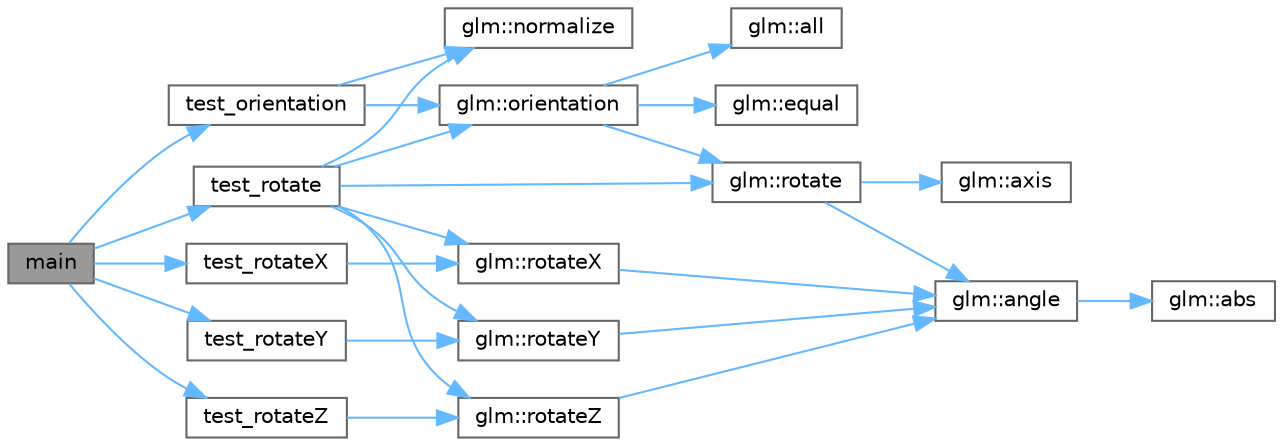 digraph "main"
{
 // LATEX_PDF_SIZE
  bgcolor="transparent";
  edge [fontname=Helvetica,fontsize=10,labelfontname=Helvetica,labelfontsize=10];
  node [fontname=Helvetica,fontsize=10,shape=box,height=0.2,width=0.4];
  rankdir="LR";
  Node1 [id="Node000001",label="main",height=0.2,width=0.4,color="gray40", fillcolor="grey60", style="filled", fontcolor="black",tooltip=" "];
  Node1 -> Node2 [id="edge51_Node000001_Node000002",color="steelblue1",style="solid",tooltip=" "];
  Node2 [id="Node000002",label="test_orientation",height=0.2,width=0.4,color="grey40", fillcolor="white", style="filled",URL="$_classes_2lib_2glm_2test_2gtx_2gtx__rotate__vector_8cpp.html#a0392fa77d27d2053799fa3d3717e50ec",tooltip=" "];
  Node2 -> Node3 [id="edge52_Node000002_Node000003",color="steelblue1",style="solid",tooltip=" "];
  Node3 [id="Node000003",label="glm::normalize",height=0.2,width=0.4,color="grey40", fillcolor="white", style="filled",URL="$group__core__func__geometric.html#ga5c6c1379961d4589035a390856f2d66c",tooltip=" "];
  Node2 -> Node4 [id="edge53_Node000002_Node000004",color="steelblue1",style="solid",tooltip=" "];
  Node4 [id="Node000004",label="glm::orientation",height=0.2,width=0.4,color="grey40", fillcolor="white", style="filled",URL="$group__gtx__rotate__vector.html#ga83099d005b4af6a7a0d882ff6eb1a536",tooltip=" "];
  Node4 -> Node5 [id="edge54_Node000004_Node000005",color="steelblue1",style="solid",tooltip=" "];
  Node5 [id="Node000005",label="glm::all",height=0.2,width=0.4,color="grey40", fillcolor="white", style="filled",URL="$group__core__func__vector__relational.html#ga87e53f50b679f5f95c5cb4780311b3dd",tooltip=" "];
  Node4 -> Node6 [id="edge55_Node000004_Node000006",color="steelblue1",style="solid",tooltip=" "];
  Node6 [id="Node000006",label="glm::equal",height=0.2,width=0.4,color="grey40", fillcolor="white", style="filled",URL="$group__core__func__vector__relational.html#gaf539cf490630ba648dfd6e36aef910a1",tooltip=" "];
  Node4 -> Node7 [id="edge56_Node000004_Node000007",color="steelblue1",style="solid",tooltip=" "];
  Node7 [id="Node000007",label="glm::rotate",height=0.2,width=0.4,color="grey40", fillcolor="white", style="filled",URL="$group__ext__matrix__transform.html#ga42613eb0c7deb5f5188fc159df6c8950",tooltip=" "];
  Node7 -> Node8 [id="edge57_Node000007_Node000008",color="steelblue1",style="solid",tooltip=" "];
  Node8 [id="Node000008",label="glm::angle",height=0.2,width=0.4,color="grey40", fillcolor="white", style="filled",URL="$group__ext__quaternion__trigonometric.html#ga8aa248b31d5ade470c87304df5eb7bd8",tooltip=" "];
  Node8 -> Node9 [id="edge58_Node000008_Node000009",color="steelblue1",style="solid",tooltip=" "];
  Node9 [id="Node000009",label="glm::abs",height=0.2,width=0.4,color="grey40", fillcolor="white", style="filled",URL="$group__core__func__common.html#ga439e60a72eadecfeda2df5449c613a64",tooltip=" "];
  Node7 -> Node10 [id="edge59_Node000007_Node000010",color="steelblue1",style="solid",tooltip=" "];
  Node10 [id="Node000010",label="glm::axis",height=0.2,width=0.4,color="grey40", fillcolor="white", style="filled",URL="$group__ext__quaternion__trigonometric.html#gac2b65b953ea72827e172fc39035964a7",tooltip=" "];
  Node1 -> Node11 [id="edge60_Node000001_Node000011",color="steelblue1",style="solid",tooltip=" "];
  Node11 [id="Node000011",label="test_rotate",height=0.2,width=0.4,color="grey40", fillcolor="white", style="filled",URL="$_classes_2lib_2glm_2test_2gtx_2gtx__rotate__vector_8cpp.html#ab35fb9124b9518693cd9e66db97a8f56",tooltip=" "];
  Node11 -> Node3 [id="edge61_Node000011_Node000003",color="steelblue1",style="solid",tooltip=" "];
  Node11 -> Node4 [id="edge62_Node000011_Node000004",color="steelblue1",style="solid",tooltip=" "];
  Node11 -> Node7 [id="edge63_Node000011_Node000007",color="steelblue1",style="solid",tooltip=" "];
  Node11 -> Node12 [id="edge64_Node000011_Node000012",color="steelblue1",style="solid",tooltip=" "];
  Node12 [id="Node000012",label="glm::rotateX",height=0.2,width=0.4,color="grey40", fillcolor="white", style="filled",URL="$group__gtx__rotate__vector.html#gac6eaef961618708cb36c1af282ffe31a",tooltip=" "];
  Node12 -> Node8 [id="edge65_Node000012_Node000008",color="steelblue1",style="solid",tooltip=" "];
  Node11 -> Node13 [id="edge66_Node000011_Node000013",color="steelblue1",style="solid",tooltip=" "];
  Node13 [id="Node000013",label="glm::rotateY",height=0.2,width=0.4,color="grey40", fillcolor="white", style="filled",URL="$group__gtx__rotate__vector.html#ga919122e3280a912f4bece1d7d3db7d37",tooltip=" "];
  Node13 -> Node8 [id="edge67_Node000013_Node000008",color="steelblue1",style="solid",tooltip=" "];
  Node11 -> Node14 [id="edge68_Node000011_Node000014",color="steelblue1",style="solid",tooltip=" "];
  Node14 [id="Node000014",label="glm::rotateZ",height=0.2,width=0.4,color="grey40", fillcolor="white", style="filled",URL="$group__gtx__rotate__vector.html#ga94df0a5dbacf290055b52fa8f57bc3ef",tooltip=" "];
  Node14 -> Node8 [id="edge69_Node000014_Node000008",color="steelblue1",style="solid",tooltip=" "];
  Node1 -> Node15 [id="edge70_Node000001_Node000015",color="steelblue1",style="solid",tooltip=" "];
  Node15 [id="Node000015",label="test_rotateX",height=0.2,width=0.4,color="grey40", fillcolor="white", style="filled",URL="$_classes_2lib_2glm_2test_2gtx_2gtx__rotate__vector_8cpp.html#abd6572c187b93df3eea456f75c2f2267",tooltip=" "];
  Node15 -> Node12 [id="edge71_Node000015_Node000012",color="steelblue1",style="solid",tooltip=" "];
  Node1 -> Node16 [id="edge72_Node000001_Node000016",color="steelblue1",style="solid",tooltip=" "];
  Node16 [id="Node000016",label="test_rotateY",height=0.2,width=0.4,color="grey40", fillcolor="white", style="filled",URL="$_classes_2lib_2glm_2test_2gtx_2gtx__rotate__vector_8cpp.html#a988ec05d73f31c38ec762070fb3a8023",tooltip=" "];
  Node16 -> Node13 [id="edge73_Node000016_Node000013",color="steelblue1",style="solid",tooltip=" "];
  Node1 -> Node17 [id="edge74_Node000001_Node000017",color="steelblue1",style="solid",tooltip=" "];
  Node17 [id="Node000017",label="test_rotateZ",height=0.2,width=0.4,color="grey40", fillcolor="white", style="filled",URL="$_classes_2lib_2glm_2test_2gtx_2gtx__rotate__vector_8cpp.html#a0079e1d612644598174af9716879d05a",tooltip=" "];
  Node17 -> Node14 [id="edge75_Node000017_Node000014",color="steelblue1",style="solid",tooltip=" "];
}
